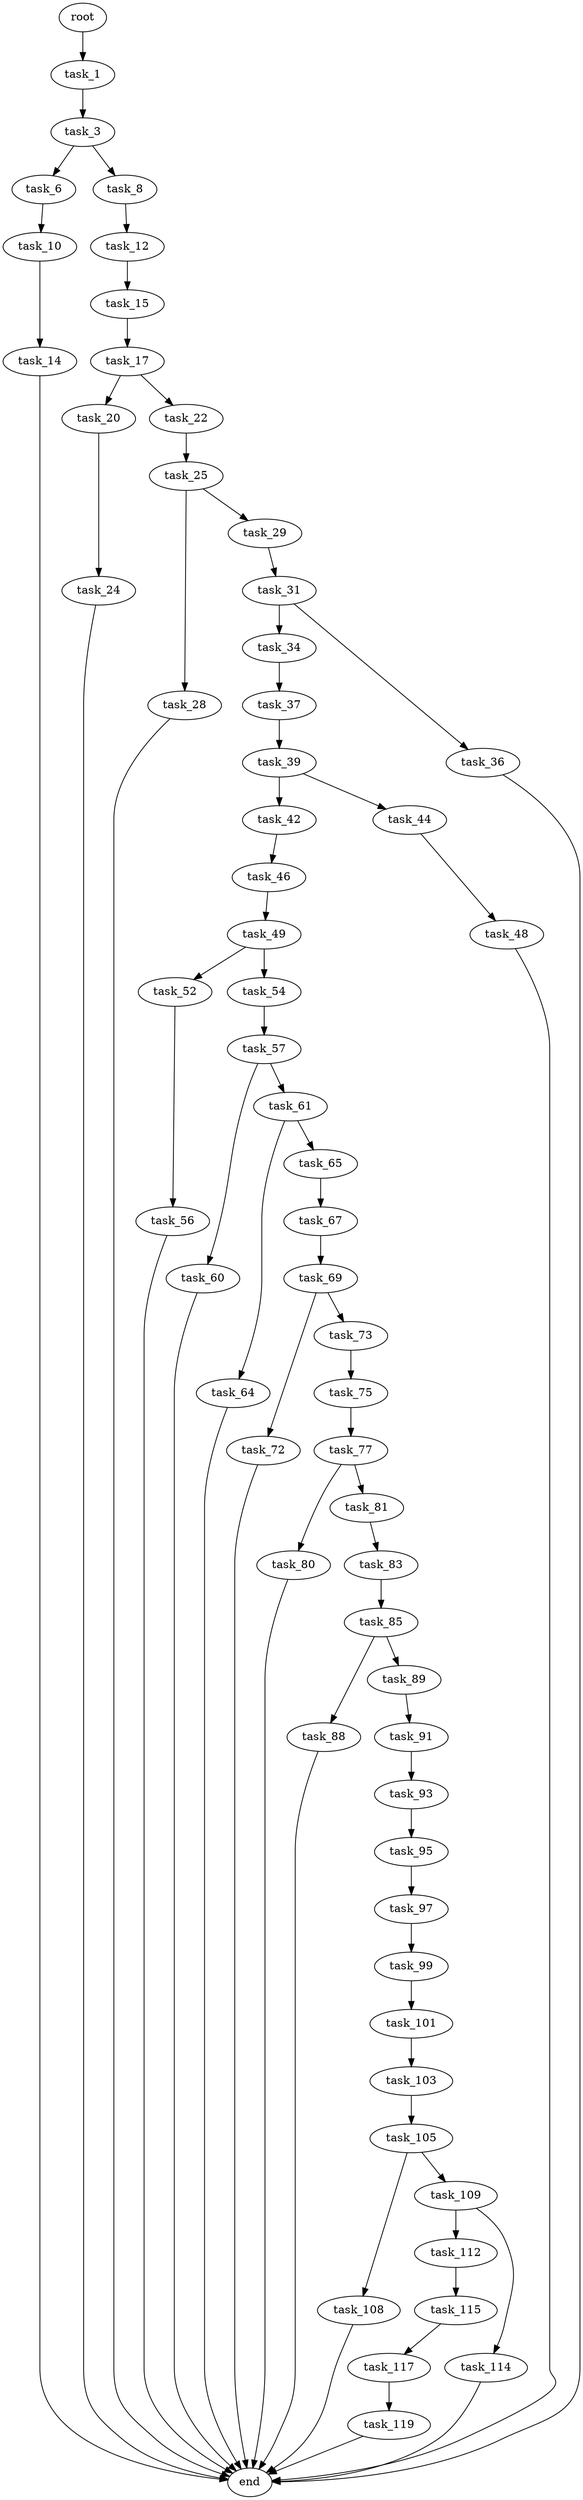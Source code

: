 digraph G {
  root [size="0.000000"];
  task_1 [size="85173319287.000000"];
  task_3 [size="40814130767.000000"];
  task_6 [size="134217728000.000000"];
  task_8 [size="102179835007.000000"];
  task_10 [size="5093040426.000000"];
  task_12 [size="315690503898.000000"];
  task_14 [size="4545208882.000000"];
  task_15 [size="235581325338.000000"];
  end [size="0.000000"];
  task_17 [size="8548351284.000000"];
  task_20 [size="2615513596.000000"];
  task_22 [size="293065227086.000000"];
  task_24 [size="68719476736.000000"];
  task_25 [size="10587276019.000000"];
  task_28 [size="68719476736.000000"];
  task_29 [size="1596171883.000000"];
  task_31 [size="1064473740.000000"];
  task_34 [size="3165083327.000000"];
  task_36 [size="782757789696.000000"];
  task_37 [size="275225148896.000000"];
  task_39 [size="52200050472.000000"];
  task_42 [size="18097188892.000000"];
  task_44 [size="589887909089.000000"];
  task_46 [size="549755813888.000000"];
  task_48 [size="623070065147.000000"];
  task_49 [size="39558349515.000000"];
  task_52 [size="9313849854.000000"];
  task_54 [size="8589934592.000000"];
  task_56 [size="231928233984.000000"];
  task_57 [size="1581265730.000000"];
  task_60 [size="8589934592.000000"];
  task_61 [size="593090227038.000000"];
  task_64 [size="12576989470.000000"];
  task_65 [size="828297507958.000000"];
  task_67 [size="331671452216.000000"];
  task_69 [size="2014611192.000000"];
  task_72 [size="227483454871.000000"];
  task_73 [size="896339576943.000000"];
  task_75 [size="91457045493.000000"];
  task_77 [size="91023006420.000000"];
  task_80 [size="233557606932.000000"];
  task_81 [size="434122549810.000000"];
  task_83 [size="371805557664.000000"];
  task_85 [size="27296428814.000000"];
  task_88 [size="231928233984.000000"];
  task_89 [size="36824659775.000000"];
  task_91 [size="890015796956.000000"];
  task_93 [size="8589934592.000000"];
  task_95 [size="433845629750.000000"];
  task_97 [size="7067245698.000000"];
  task_99 [size="92869209156.000000"];
  task_101 [size="782757789696.000000"];
  task_103 [size="231928233984.000000"];
  task_105 [size="110083465965.000000"];
  task_108 [size="26481695847.000000"];
  task_109 [size="68719476736.000000"];
  task_112 [size="134217728000.000000"];
  task_114 [size="624421578578.000000"];
  task_115 [size="28991029248.000000"];
  task_117 [size="2148726568.000000"];
  task_119 [size="13155840484.000000"];

  root -> task_1 [size="1.000000"];
  task_1 -> task_3 [size="75497472.000000"];
  task_3 -> task_6 [size="33554432.000000"];
  task_3 -> task_8 [size="33554432.000000"];
  task_6 -> task_10 [size="209715200.000000"];
  task_8 -> task_12 [size="75497472.000000"];
  task_10 -> task_14 [size="134217728.000000"];
  task_12 -> task_15 [size="209715200.000000"];
  task_14 -> end [size="1.000000"];
  task_15 -> task_17 [size="209715200.000000"];
  task_17 -> task_20 [size="679477248.000000"];
  task_17 -> task_22 [size="679477248.000000"];
  task_20 -> task_24 [size="209715200.000000"];
  task_22 -> task_25 [size="209715200.000000"];
  task_24 -> end [size="1.000000"];
  task_25 -> task_28 [size="679477248.000000"];
  task_25 -> task_29 [size="679477248.000000"];
  task_28 -> end [size="1.000000"];
  task_29 -> task_31 [size="75497472.000000"];
  task_31 -> task_34 [size="33554432.000000"];
  task_31 -> task_36 [size="33554432.000000"];
  task_34 -> task_37 [size="75497472.000000"];
  task_36 -> end [size="1.000000"];
  task_37 -> task_39 [size="838860800.000000"];
  task_39 -> task_42 [size="134217728.000000"];
  task_39 -> task_44 [size="134217728.000000"];
  task_42 -> task_46 [size="301989888.000000"];
  task_44 -> task_48 [size="411041792.000000"];
  task_46 -> task_49 [size="536870912.000000"];
  task_48 -> end [size="1.000000"];
  task_49 -> task_52 [size="679477248.000000"];
  task_49 -> task_54 [size="679477248.000000"];
  task_52 -> task_56 [size="209715200.000000"];
  task_54 -> task_57 [size="33554432.000000"];
  task_56 -> end [size="1.000000"];
  task_57 -> task_60 [size="33554432.000000"];
  task_57 -> task_61 [size="33554432.000000"];
  task_60 -> end [size="1.000000"];
  task_61 -> task_64 [size="411041792.000000"];
  task_61 -> task_65 [size="411041792.000000"];
  task_64 -> end [size="1.000000"];
  task_65 -> task_67 [size="838860800.000000"];
  task_67 -> task_69 [size="536870912.000000"];
  task_69 -> task_72 [size="33554432.000000"];
  task_69 -> task_73 [size="33554432.000000"];
  task_72 -> end [size="1.000000"];
  task_73 -> task_75 [size="679477248.000000"];
  task_75 -> task_77 [size="209715200.000000"];
  task_77 -> task_80 [size="134217728.000000"];
  task_77 -> task_81 [size="134217728.000000"];
  task_80 -> end [size="1.000000"];
  task_81 -> task_83 [size="301989888.000000"];
  task_83 -> task_85 [size="679477248.000000"];
  task_85 -> task_88 [size="536870912.000000"];
  task_85 -> task_89 [size="536870912.000000"];
  task_88 -> end [size="1.000000"];
  task_89 -> task_91 [size="838860800.000000"];
  task_91 -> task_93 [size="536870912.000000"];
  task_93 -> task_95 [size="33554432.000000"];
  task_95 -> task_97 [size="679477248.000000"];
  task_97 -> task_99 [size="209715200.000000"];
  task_99 -> task_101 [size="134217728.000000"];
  task_101 -> task_103 [size="679477248.000000"];
  task_103 -> task_105 [size="301989888.000000"];
  task_105 -> task_108 [size="75497472.000000"];
  task_105 -> task_109 [size="75497472.000000"];
  task_108 -> end [size="1.000000"];
  task_109 -> task_112 [size="134217728.000000"];
  task_109 -> task_114 [size="134217728.000000"];
  task_112 -> task_115 [size="209715200.000000"];
  task_114 -> end [size="1.000000"];
  task_115 -> task_117 [size="75497472.000000"];
  task_117 -> task_119 [size="75497472.000000"];
  task_119 -> end [size="1.000000"];
}
